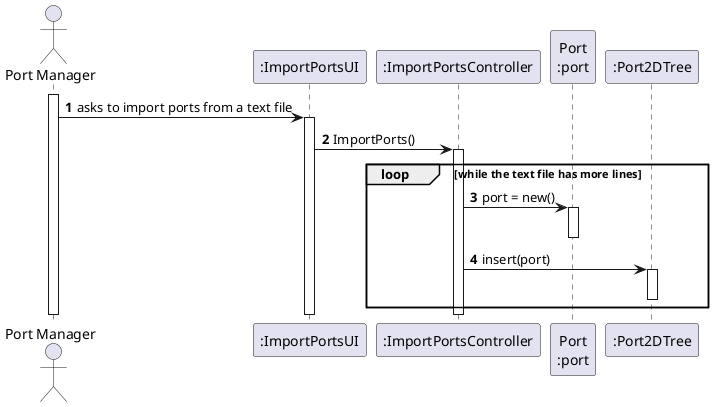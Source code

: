 @startuml
'https://plantuml.com/sequence-diagram

autonumber

actor "Port Manager" as PM

participant ":ImportPortsUI" as UI
participant ":ImportPortsController" as CTRL
participant "Port\n:port" as Port
participant ":Port2DTree" as Tree

activate PM
PM -> UI : asks to import ports from a text file

activate UI
UI -> CTRL : ImportPorts()

activate CTRL
loop while the text file has more lines

    CTRL -> Port : port = new()
    activate Port
    deactivate Port

    CTRL -> Tree : insert(port)
    activate Tree
    deactivate Tree

end

deactivate CTRL
deactivate UI
deactivate PM

@enduml